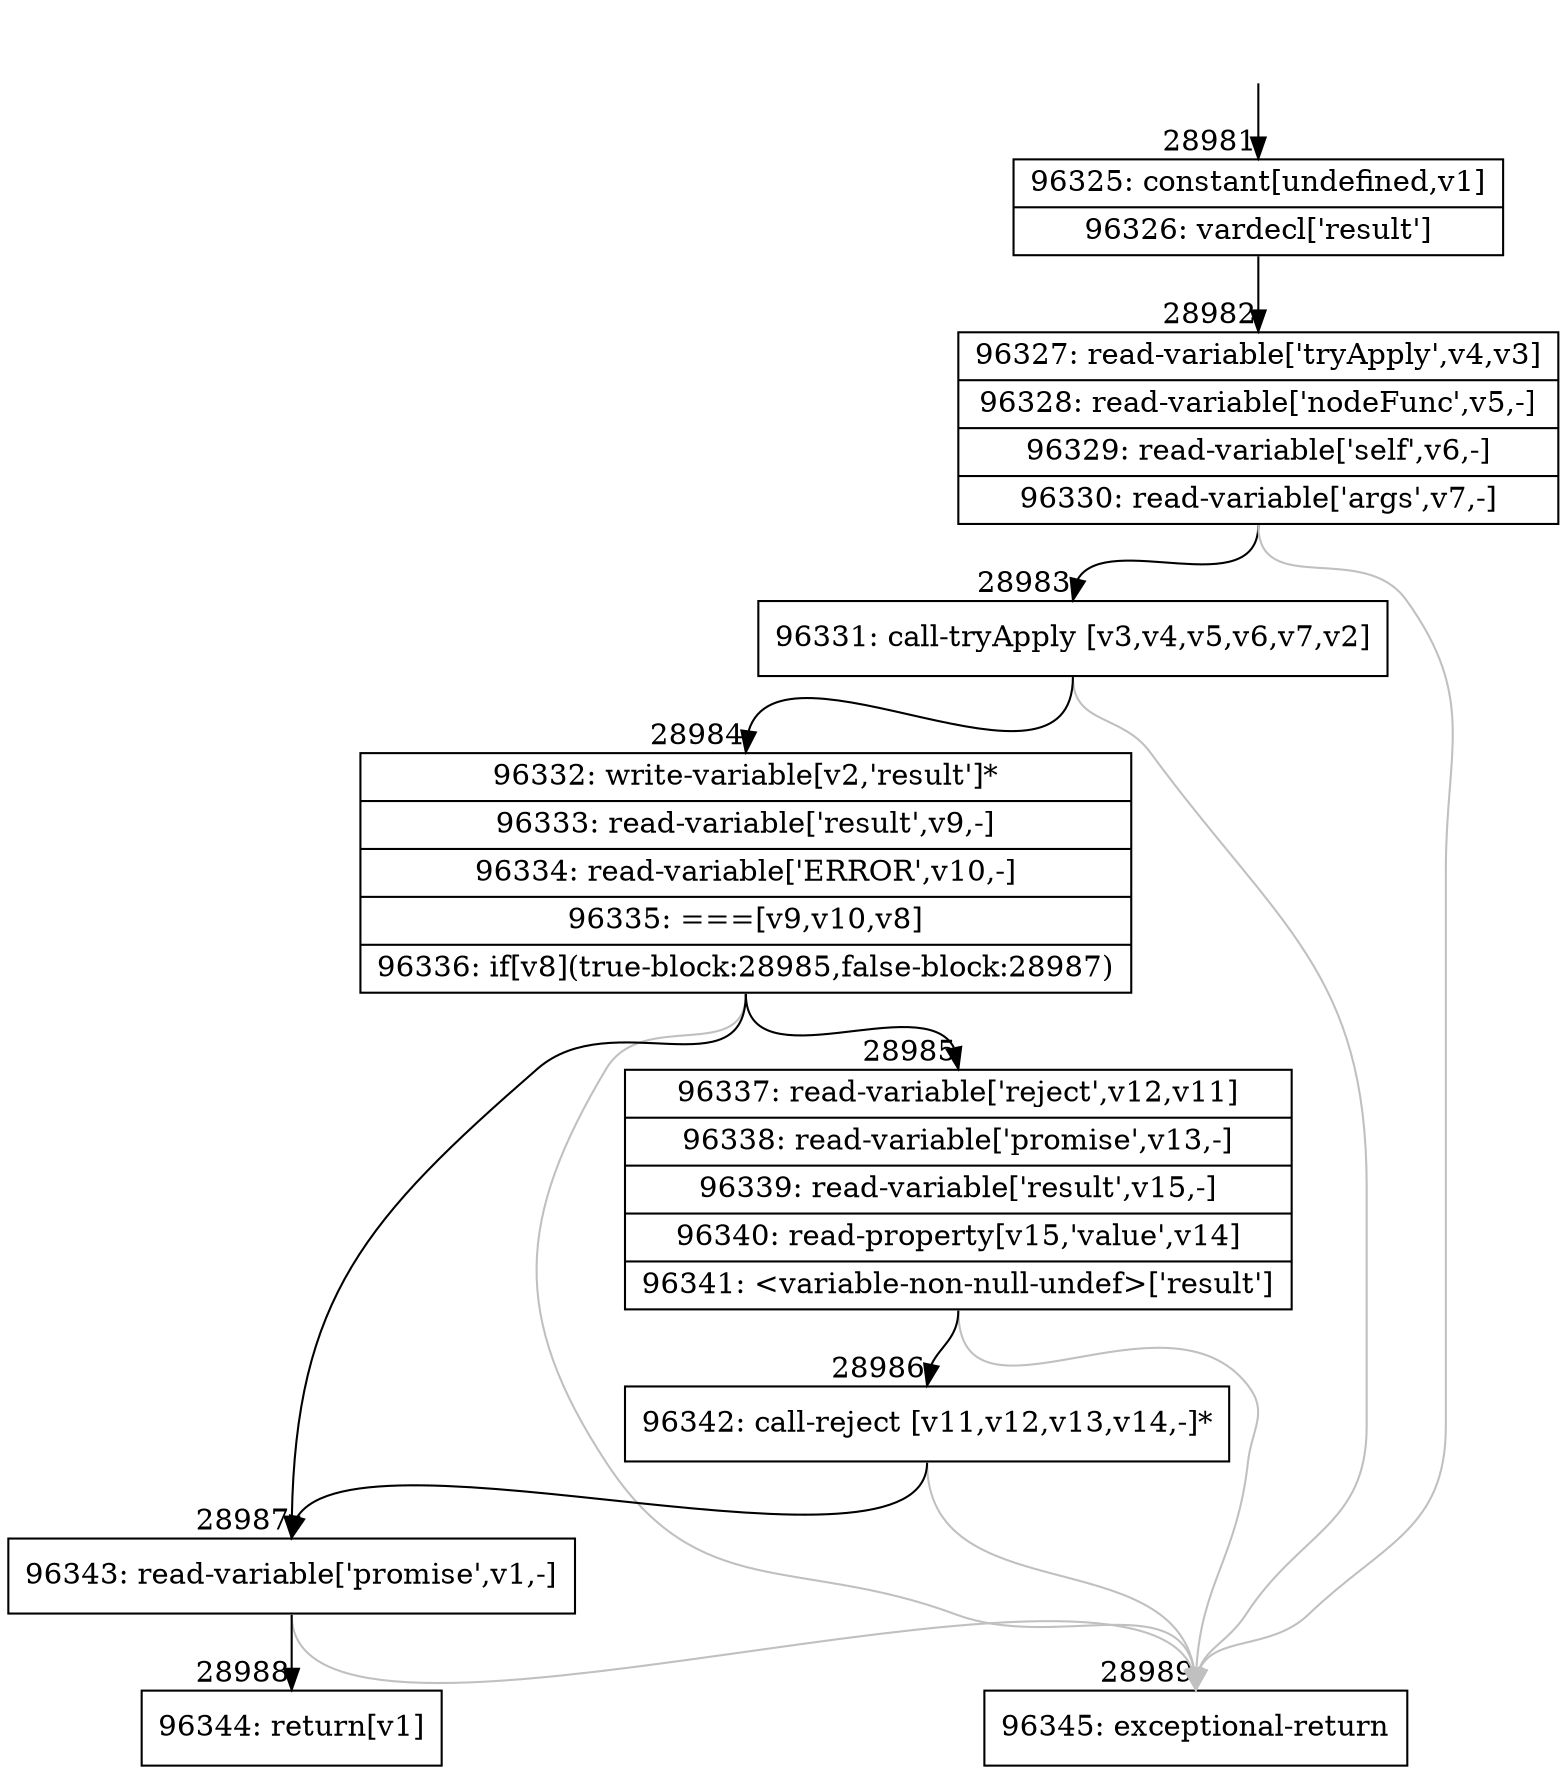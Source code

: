 digraph {
rankdir="TD"
BB_entry2560[shape=none,label=""];
BB_entry2560 -> BB28981 [tailport=s, headport=n, headlabel="    28981"]
BB28981 [shape=record label="{96325: constant[undefined,v1]|96326: vardecl['result']}" ] 
BB28981 -> BB28982 [tailport=s, headport=n, headlabel="      28982"]
BB28982 [shape=record label="{96327: read-variable['tryApply',v4,v3]|96328: read-variable['nodeFunc',v5,-]|96329: read-variable['self',v6,-]|96330: read-variable['args',v7,-]}" ] 
BB28982 -> BB28983 [tailport=s, headport=n, headlabel="      28983"]
BB28982 -> BB28989 [tailport=s, headport=n, color=gray, headlabel="      28989"]
BB28983 [shape=record label="{96331: call-tryApply [v3,v4,v5,v6,v7,v2]}" ] 
BB28983 -> BB28984 [tailport=s, headport=n, headlabel="      28984"]
BB28983 -> BB28989 [tailport=s, headport=n, color=gray]
BB28984 [shape=record label="{96332: write-variable[v2,'result']*|96333: read-variable['result',v9,-]|96334: read-variable['ERROR',v10,-]|96335: ===[v9,v10,v8]|96336: if[v8](true-block:28985,false-block:28987)}" ] 
BB28984 -> BB28985 [tailport=s, headport=n, headlabel="      28985"]
BB28984 -> BB28987 [tailport=s, headport=n, headlabel="      28987"]
BB28984 -> BB28989 [tailport=s, headport=n, color=gray]
BB28985 [shape=record label="{96337: read-variable['reject',v12,v11]|96338: read-variable['promise',v13,-]|96339: read-variable['result',v15,-]|96340: read-property[v15,'value',v14]|96341: \<variable-non-null-undef\>['result']}" ] 
BB28985 -> BB28986 [tailport=s, headport=n, headlabel="      28986"]
BB28985 -> BB28989 [tailport=s, headport=n, color=gray]
BB28986 [shape=record label="{96342: call-reject [v11,v12,v13,v14,-]*}" ] 
BB28986 -> BB28987 [tailport=s, headport=n]
BB28986 -> BB28989 [tailport=s, headport=n, color=gray]
BB28987 [shape=record label="{96343: read-variable['promise',v1,-]}" ] 
BB28987 -> BB28988 [tailport=s, headport=n, headlabel="      28988"]
BB28987 -> BB28989 [tailport=s, headport=n, color=gray]
BB28988 [shape=record label="{96344: return[v1]}" ] 
BB28989 [shape=record label="{96345: exceptional-return}" ] 
//#$~ 51990
}
